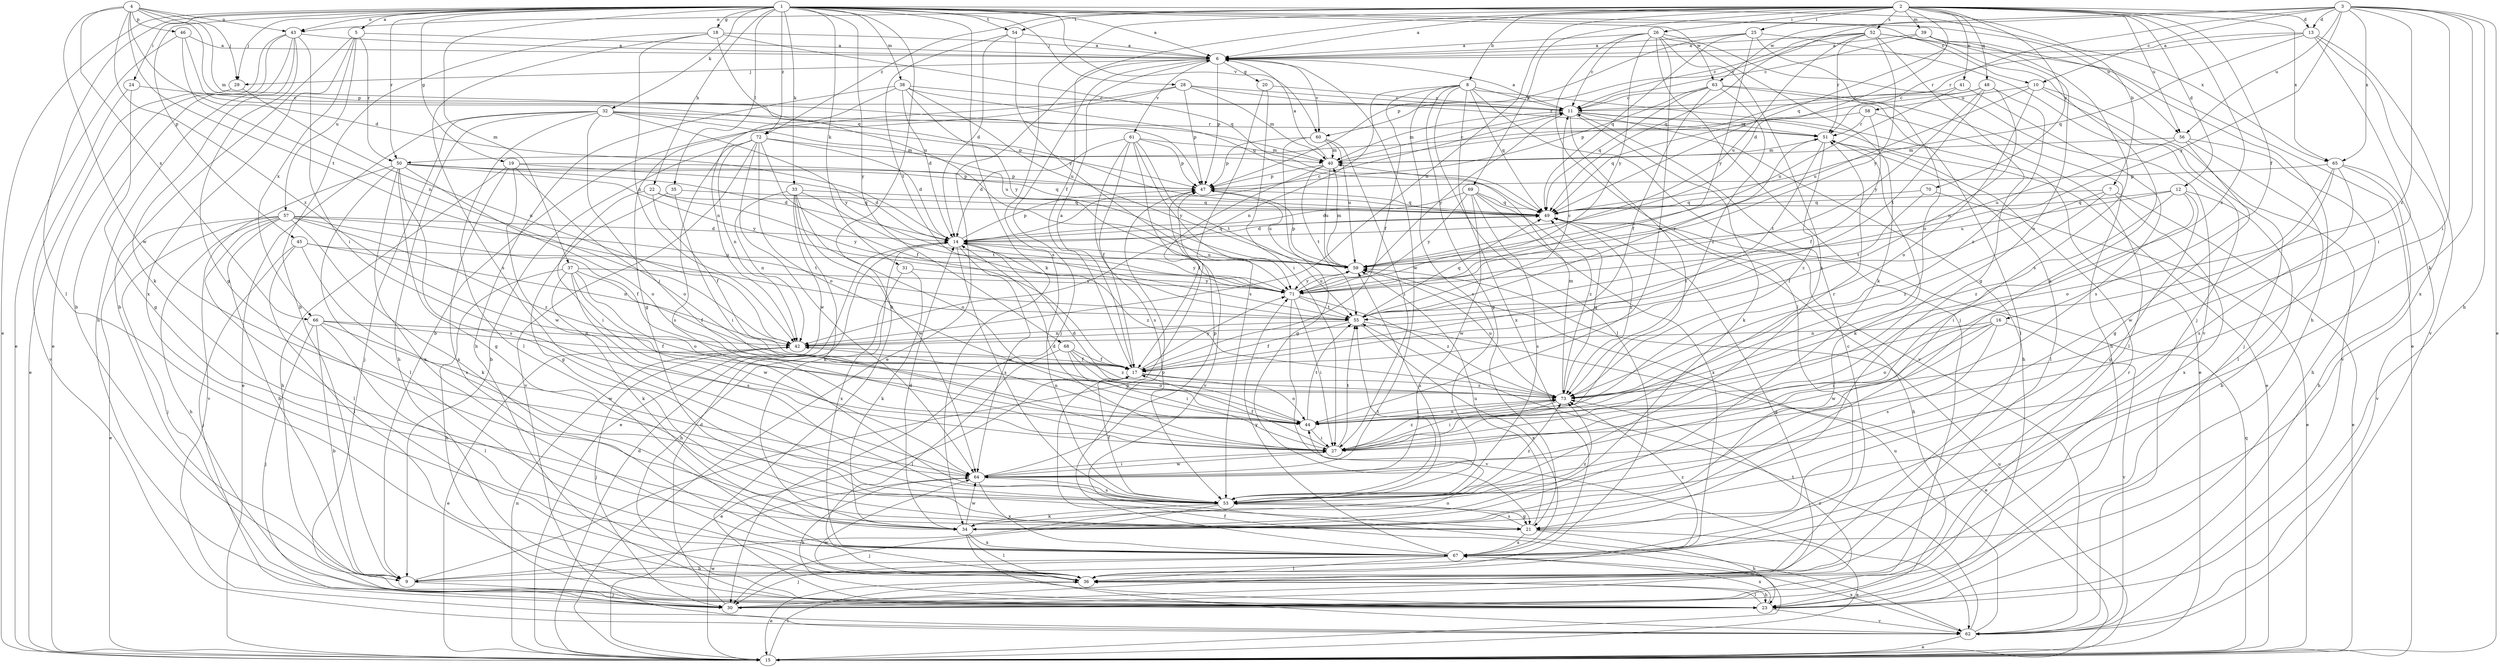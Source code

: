 strict digraph  {
	1 -> 5 [label=a];
	1 -> 6 [label=a];
	2 -> 6 [label=a];
	5 -> 6 [label=a];
	11 -> 6 [label=a];
	13 -> 6 [label=a];
	17 -> 6 [label=a];
	18 -> 6 [label=a];
	25 -> 6 [label=a];
	26 -> 6 [label=a];
	39 -> 6 [label=a];
	40 -> 6 [label=a];
	43 -> 6 [label=a];
	46 -> 6 [label=a];
	52 -> 6 [label=a];
	54 -> 6 [label=a];
	2 -> 7 [label=b];
	2 -> 8 [label=b];
	5 -> 9 [label=b];
	12 -> 9 [label=b];
	18 -> 9 [label=b];
	28 -> 9 [label=b];
	43 -> 9 [label=b];
	57 -> 9 [label=b];
	66 -> 9 [label=b];
	67 -> 9 [label=b];
	72 -> 9 [label=b];
	1 -> 10 [label=c];
	3 -> 10 [label=c];
	8 -> 11 [label=c];
	14 -> 11 [label=c];
	20 -> 11 [label=c];
	24 -> 11 [label=c];
	26 -> 11 [label=c];
	28 -> 11 [label=c];
	36 -> 11 [label=c];
	38 -> 11 [label=c];
	39 -> 11 [label=c];
	40 -> 11 [label=c];
	41 -> 11 [label=c];
	48 -> 11 [label=c];
	52 -> 11 [label=c];
	55 -> 11 [label=c];
	63 -> 11 [label=c];
	2 -> 12 [label=d];
	2 -> 13 [label=d];
	3 -> 13 [label=d];
	4 -> 14 [label=d];
	15 -> 14 [label=d];
	19 -> 14 [label=d];
	27 -> 14 [label=d];
	30 -> 14 [label=d];
	34 -> 14 [label=d];
	38 -> 14 [label=d];
	39 -> 14 [label=d];
	44 -> 14 [label=d];
	49 -> 14 [label=d];
	50 -> 14 [label=d];
	54 -> 14 [label=d];
	57 -> 14 [label=d];
	61 -> 14 [label=d];
	69 -> 14 [label=d];
	72 -> 14 [label=d];
	1 -> 15 [label=e];
	3 -> 15 [label=e];
	6 -> 15 [label=e];
	7 -> 15 [label=e];
	8 -> 15 [label=e];
	11 -> 15 [label=e];
	17 -> 15 [label=e];
	21 -> 15 [label=e];
	29 -> 15 [label=e];
	32 -> 15 [label=e];
	33 -> 15 [label=e];
	36 -> 15 [label=e];
	42 -> 15 [label=e];
	43 -> 15 [label=e];
	46 -> 15 [label=e];
	52 -> 15 [label=e];
	55 -> 15 [label=e];
	57 -> 15 [label=e];
	62 -> 15 [label=e];
	70 -> 15 [label=e];
	2 -> 16 [label=f];
	2 -> 17 [label=f];
	7 -> 17 [label=f];
	8 -> 17 [label=f];
	15 -> 17 [label=f];
	22 -> 17 [label=f];
	27 -> 17 [label=f];
	37 -> 17 [label=f];
	40 -> 17 [label=f];
	42 -> 17 [label=f];
	53 -> 17 [label=f];
	55 -> 17 [label=f];
	57 -> 17 [label=f];
	58 -> 17 [label=f];
	61 -> 17 [label=f];
	63 -> 17 [label=f];
	66 -> 17 [label=f];
	68 -> 17 [label=f];
	72 -> 17 [label=f];
	1 -> 18 [label=g];
	1 -> 19 [label=g];
	6 -> 20 [label=g];
	8 -> 21 [label=g];
	12 -> 21 [label=g];
	24 -> 21 [label=g];
	28 -> 21 [label=g];
	35 -> 21 [label=g];
	43 -> 21 [label=g];
	50 -> 21 [label=g];
	52 -> 21 [label=g];
	53 -> 21 [label=g];
	56 -> 21 [label=g];
	60 -> 21 [label=g];
	1 -> 22 [label=h];
	1 -> 23 [label=h];
	3 -> 23 [label=h];
	11 -> 23 [label=h];
	19 -> 23 [label=h];
	21 -> 23 [label=h];
	31 -> 23 [label=h];
	32 -> 23 [label=h];
	36 -> 23 [label=h];
	37 -> 23 [label=h];
	38 -> 23 [label=h];
	39 -> 23 [label=h];
	43 -> 23 [label=h];
	49 -> 23 [label=h];
	56 -> 23 [label=h];
	57 -> 23 [label=h];
	63 -> 23 [label=h];
	64 -> 23 [label=h];
	65 -> 23 [label=h];
	1 -> 24 [label=i];
	2 -> 25 [label=i];
	2 -> 26 [label=i];
	3 -> 27 [label=i];
	11 -> 27 [label=i];
	12 -> 27 [label=i];
	13 -> 27 [label=i];
	16 -> 27 [label=i];
	20 -> 27 [label=i];
	22 -> 27 [label=i];
	32 -> 27 [label=i];
	35 -> 27 [label=i];
	43 -> 27 [label=i];
	44 -> 27 [label=i];
	60 -> 27 [label=i];
	64 -> 27 [label=i];
	68 -> 27 [label=i];
	71 -> 27 [label=i];
	73 -> 27 [label=i];
	1 -> 28 [label=j];
	1 -> 29 [label=j];
	4 -> 29 [label=j];
	6 -> 29 [label=j];
	6 -> 30 [label=j];
	9 -> 30 [label=j];
	10 -> 30 [label=j];
	25 -> 30 [label=j];
	26 -> 30 [label=j];
	32 -> 30 [label=j];
	42 -> 30 [label=j];
	45 -> 30 [label=j];
	53 -> 30 [label=j];
	57 -> 30 [label=j];
	66 -> 30 [label=j];
	67 -> 30 [label=j];
	1 -> 31 [label=k];
	1 -> 32 [label=k];
	1 -> 33 [label=k];
	1 -> 34 [label=k];
	3 -> 34 [label=k];
	11 -> 34 [label=k];
	26 -> 34 [label=k];
	31 -> 34 [label=k];
	33 -> 34 [label=k];
	37 -> 34 [label=k];
	43 -> 34 [label=k];
	51 -> 34 [label=k];
	52 -> 34 [label=k];
	53 -> 34 [label=k];
	57 -> 34 [label=k];
	1 -> 35 [label=l];
	1 -> 36 [label=l];
	8 -> 36 [label=l];
	15 -> 36 [label=l];
	23 -> 36 [label=l];
	26 -> 36 [label=l];
	32 -> 36 [label=l];
	34 -> 36 [label=l];
	45 -> 36 [label=l];
	50 -> 36 [label=l];
	51 -> 36 [label=l];
	56 -> 36 [label=l];
	57 -> 36 [label=l];
	58 -> 36 [label=l];
	63 -> 36 [label=l];
	66 -> 36 [label=l];
	67 -> 36 [label=l];
	68 -> 36 [label=l];
	1 -> 37 [label=m];
	1 -> 38 [label=m];
	2 -> 39 [label=m];
	4 -> 40 [label=m];
	11 -> 40 [label=m];
	28 -> 40 [label=m];
	48 -> 40 [label=m];
	51 -> 40 [label=m];
	56 -> 40 [label=m];
	59 -> 40 [label=m];
	60 -> 40 [label=m];
	61 -> 40 [label=m];
	72 -> 40 [label=m];
	73 -> 40 [label=m];
	2 -> 41 [label=n];
	2 -> 42 [label=n];
	8 -> 42 [label=n];
	15 -> 42 [label=n];
	16 -> 42 [label=n];
	18 -> 42 [label=n];
	29 -> 42 [label=n];
	33 -> 42 [label=n];
	38 -> 42 [label=n];
	44 -> 42 [label=n];
	45 -> 42 [label=n];
	46 -> 42 [label=n];
	48 -> 42 [label=n];
	55 -> 42 [label=n];
	66 -> 42 [label=n];
	72 -> 42 [label=n];
	1 -> 43 [label=o];
	2 -> 43 [label=o];
	4 -> 43 [label=o];
	9 -> 44 [label=o];
	10 -> 44 [label=o];
	16 -> 44 [label=o];
	17 -> 44 [label=o];
	19 -> 44 [label=o];
	25 -> 44 [label=o];
	26 -> 44 [label=o];
	33 -> 44 [label=o];
	37 -> 44 [label=o];
	39 -> 44 [label=o];
	50 -> 44 [label=o];
	65 -> 44 [label=o];
	68 -> 44 [label=o];
	72 -> 44 [label=o];
	73 -> 44 [label=o];
	1 -> 45 [label=p];
	4 -> 46 [label=p];
	4 -> 47 [label=p];
	6 -> 47 [label=p];
	9 -> 47 [label=p];
	14 -> 47 [label=p];
	19 -> 47 [label=p];
	25 -> 47 [label=p];
	28 -> 47 [label=p];
	32 -> 47 [label=p];
	40 -> 47 [label=p];
	50 -> 47 [label=p];
	59 -> 47 [label=p];
	60 -> 47 [label=p];
	61 -> 47 [label=p];
	63 -> 47 [label=p];
	64 -> 47 [label=p];
	65 -> 47 [label=p];
	67 -> 47 [label=p];
	2 -> 48 [label=q];
	2 -> 49 [label=q];
	7 -> 49 [label=q];
	8 -> 49 [label=q];
	12 -> 49 [label=q];
	13 -> 49 [label=q];
	14 -> 49 [label=q];
	15 -> 49 [label=q];
	18 -> 49 [label=q];
	22 -> 49 [label=q];
	25 -> 49 [label=q];
	30 -> 49 [label=q];
	33 -> 49 [label=q];
	35 -> 49 [label=q];
	38 -> 49 [label=q];
	46 -> 49 [label=q];
	47 -> 49 [label=q];
	50 -> 49 [label=q];
	52 -> 49 [label=q];
	55 -> 49 [label=q];
	58 -> 49 [label=q];
	63 -> 49 [label=q];
	69 -> 49 [label=q];
	70 -> 49 [label=q];
	73 -> 49 [label=q];
	1 -> 50 [label=r];
	3 -> 50 [label=r];
	5 -> 50 [label=r];
	11 -> 51 [label=r];
	13 -> 51 [label=r];
	27 -> 51 [label=r];
	28 -> 51 [label=r];
	30 -> 51 [label=r];
	32 -> 51 [label=r];
	52 -> 51 [label=r];
	55 -> 51 [label=r];
	58 -> 51 [label=r];
	2 -> 52 [label=s];
	2 -> 53 [label=s];
	8 -> 53 [label=s];
	14 -> 53 [label=s];
	16 -> 53 [label=s];
	18 -> 53 [label=s];
	20 -> 53 [label=s];
	21 -> 53 [label=s];
	26 -> 53 [label=s];
	37 -> 53 [label=s];
	39 -> 53 [label=s];
	41 -> 53 [label=s];
	45 -> 53 [label=s];
	50 -> 53 [label=s];
	61 -> 53 [label=s];
	64 -> 53 [label=s];
	65 -> 53 [label=s];
	69 -> 53 [label=s];
	72 -> 53 [label=s];
	1 -> 54 [label=t];
	2 -> 54 [label=t];
	4 -> 55 [label=t];
	27 -> 55 [label=t];
	33 -> 55 [label=t];
	40 -> 55 [label=t];
	44 -> 55 [label=t];
	48 -> 55 [label=t];
	51 -> 55 [label=t];
	53 -> 55 [label=t];
	54 -> 55 [label=t];
	57 -> 55 [label=t];
	61 -> 55 [label=t];
	62 -> 55 [label=t];
	70 -> 55 [label=t];
	71 -> 55 [label=t];
	1 -> 56 [label=u];
	2 -> 56 [label=u];
	3 -> 56 [label=u];
	5 -> 57 [label=u];
	10 -> 58 [label=u];
	10 -> 59 [label=u];
	12 -> 59 [label=u];
	14 -> 59 [label=u];
	15 -> 59 [label=u];
	18 -> 59 [label=u];
	21 -> 59 [label=u];
	32 -> 59 [label=u];
	38 -> 59 [label=u];
	40 -> 59 [label=u];
	41 -> 59 [label=u];
	45 -> 59 [label=u];
	47 -> 59 [label=u];
	52 -> 59 [label=u];
	53 -> 59 [label=u];
	56 -> 59 [label=u];
	60 -> 59 [label=u];
	62 -> 59 [label=u];
	71 -> 59 [label=u];
	73 -> 59 [label=u];
	1 -> 60 [label=v];
	3 -> 60 [label=v];
	6 -> 60 [label=v];
	6 -> 61 [label=v];
	8 -> 62 [label=v];
	10 -> 62 [label=v];
	13 -> 62 [label=v];
	16 -> 62 [label=v];
	23 -> 62 [label=v];
	24 -> 62 [label=v];
	26 -> 62 [label=v];
	34 -> 62 [label=v];
	50 -> 62 [label=v];
	61 -> 62 [label=v];
	65 -> 62 [label=v];
	71 -> 62 [label=v];
	72 -> 62 [label=v];
	1 -> 63 [label=w];
	3 -> 63 [label=w];
	4 -> 64 [label=w];
	6 -> 64 [label=w];
	14 -> 64 [label=w];
	15 -> 64 [label=w];
	16 -> 64 [label=w];
	19 -> 64 [label=w];
	23 -> 64 [label=w];
	27 -> 64 [label=w];
	33 -> 64 [label=w];
	34 -> 64 [label=w];
	37 -> 64 [label=w];
	65 -> 64 [label=w];
	66 -> 64 [label=w];
	69 -> 64 [label=w];
	72 -> 64 [label=w];
	1 -> 65 [label=x];
	2 -> 65 [label=x];
	3 -> 65 [label=x];
	4 -> 66 [label=x];
	5 -> 66 [label=x];
	5 -> 67 [label=x];
	7 -> 67 [label=x];
	8 -> 67 [label=x];
	13 -> 67 [label=x];
	14 -> 67 [label=x];
	19 -> 67 [label=x];
	21 -> 67 [label=x];
	23 -> 67 [label=x];
	34 -> 67 [label=x];
	50 -> 67 [label=x];
	55 -> 67 [label=x];
	62 -> 67 [label=x];
	64 -> 67 [label=x];
	69 -> 67 [label=x];
	1 -> 68 [label=y];
	2 -> 69 [label=y];
	2 -> 70 [label=y];
	3 -> 71 [label=y];
	11 -> 71 [label=y];
	14 -> 71 [label=y];
	17 -> 71 [label=y];
	22 -> 71 [label=y];
	25 -> 71 [label=y];
	26 -> 71 [label=y];
	31 -> 71 [label=y];
	32 -> 71 [label=y];
	37 -> 71 [label=y];
	38 -> 71 [label=y];
	48 -> 71 [label=y];
	50 -> 71 [label=y];
	52 -> 71 [label=y];
	54 -> 71 [label=y];
	59 -> 71 [label=y];
	61 -> 71 [label=y];
	67 -> 71 [label=y];
	69 -> 71 [label=y];
	1 -> 72 [label=z];
	2 -> 72 [label=z];
	2 -> 73 [label=z];
	3 -> 73 [label=z];
	4 -> 73 [label=z];
	7 -> 73 [label=z];
	12 -> 73 [label=z];
	14 -> 73 [label=z];
	17 -> 73 [label=z];
	27 -> 73 [label=z];
	30 -> 73 [label=z];
	34 -> 73 [label=z];
	44 -> 73 [label=z];
	48 -> 73 [label=z];
	49 -> 73 [label=z];
	51 -> 73 [label=z];
	53 -> 73 [label=z];
	57 -> 73 [label=z];
	63 -> 73 [label=z];
	67 -> 73 [label=z];
	68 -> 73 [label=z];
	69 -> 73 [label=z];
	71 -> 73 [label=z];
}
